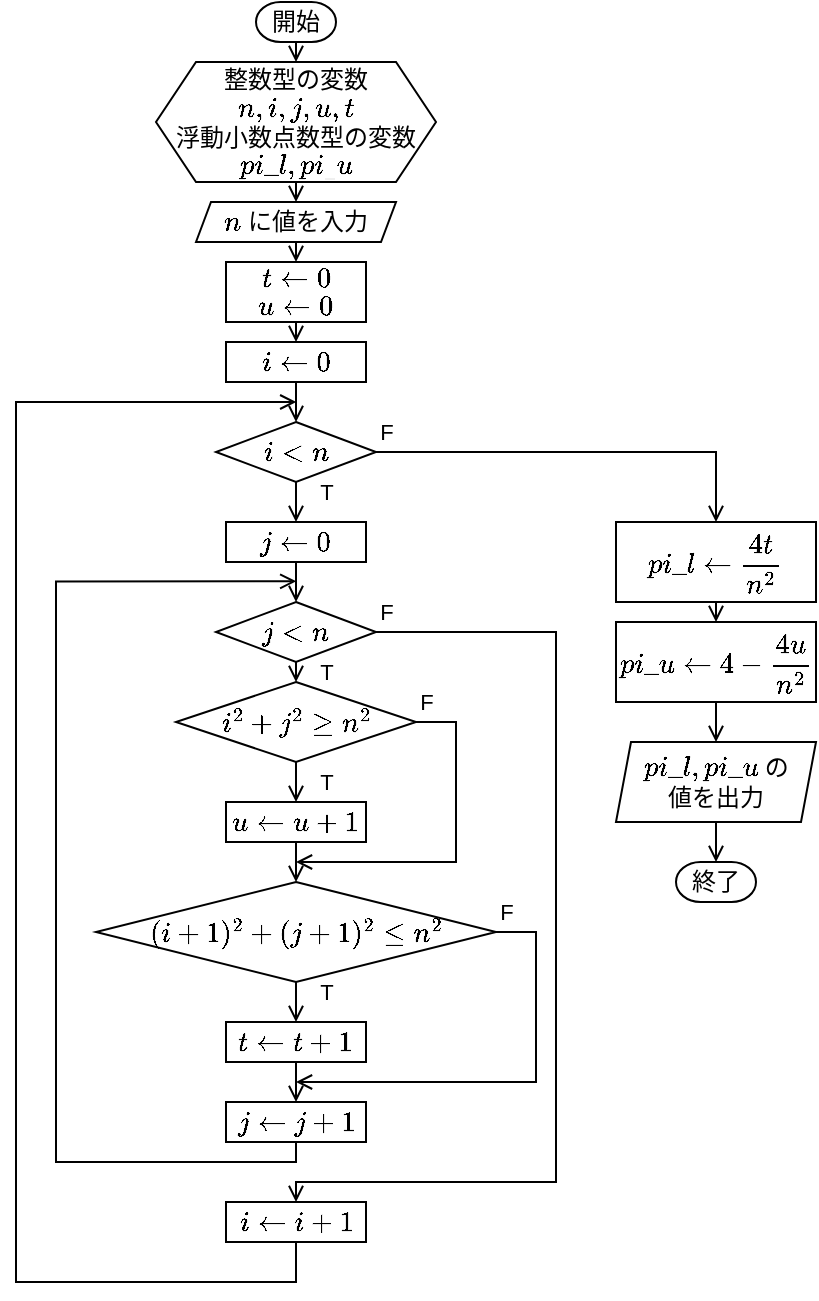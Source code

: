 <mxfile version="27.0.9">
  <diagram name="ページ1" id="tM1zAWYCSulxVKaMw3Z-">
    <mxGraphModel dx="658" dy="416" grid="1" gridSize="10" guides="1" tooltips="1" connect="1" arrows="1" fold="1" page="1" pageScale="1" pageWidth="827" pageHeight="1169" math="1" shadow="0">
      <root>
        <mxCell id="0" />
        <mxCell id="1" parent="0" />
        <mxCell id="vtEgjTxrcn4zep4aA6Tw-18" style="edgeStyle=orthogonalEdgeStyle;rounded=0;orthogonalLoop=1;jettySize=auto;html=1;exitX=0.5;exitY=1;exitDx=0;exitDy=0;exitPerimeter=0;entryX=0.5;entryY=0;entryDx=0;entryDy=0;endArrow=open;endFill=0;" edge="1" parent="1" source="vtEgjTxrcn4zep4aA6Tw-1" target="vtEgjTxrcn4zep4aA6Tw-5">
          <mxGeometry relative="1" as="geometry" />
        </mxCell>
        <mxCell id="vtEgjTxrcn4zep4aA6Tw-1" value="開始" style="strokeWidth=1;html=1;shape=mxgraph.flowchart.terminator;whiteSpace=wrap;" vertex="1" parent="1">
          <mxGeometry x="140" y="250" width="40" height="20" as="geometry" />
        </mxCell>
        <mxCell id="vtEgjTxrcn4zep4aA6Tw-2" value="終了" style="strokeWidth=1;html=1;shape=mxgraph.flowchart.terminator;whiteSpace=wrap;" vertex="1" parent="1">
          <mxGeometry x="350" y="680" width="40" height="20" as="geometry" />
        </mxCell>
        <mxCell id="vtEgjTxrcn4zep4aA6Tw-19" style="edgeStyle=orthogonalEdgeStyle;shape=connector;rounded=0;orthogonalLoop=1;jettySize=auto;html=1;exitX=0.5;exitY=1;exitDx=0;exitDy=0;entryX=0.5;entryY=0;entryDx=0;entryDy=0;strokeColor=default;align=center;verticalAlign=middle;fontFamily=Helvetica;fontSize=11;fontColor=default;labelBackgroundColor=default;endArrow=open;endFill=0;" edge="1" parent="1" source="vtEgjTxrcn4zep4aA6Tw-5" target="vtEgjTxrcn4zep4aA6Tw-6">
          <mxGeometry relative="1" as="geometry" />
        </mxCell>
        <mxCell id="vtEgjTxrcn4zep4aA6Tw-5" value="整数型の変数&lt;div&gt;\(n, i, j, u, t\)&lt;/div&gt;&lt;div&gt;浮動小数点数型の変数&lt;/div&gt;&lt;div&gt;\(pi\_l, pi_\_u\)&lt;/div&gt;" style="shape=hexagon;perimeter=hexagonPerimeter2;whiteSpace=wrap;html=1;fixedSize=1;size=20;" vertex="1" parent="1">
          <mxGeometry x="90" y="280" width="140" height="60" as="geometry" />
        </mxCell>
        <mxCell id="vtEgjTxrcn4zep4aA6Tw-20" style="edgeStyle=orthogonalEdgeStyle;shape=connector;rounded=0;orthogonalLoop=1;jettySize=auto;html=1;exitX=0.5;exitY=1;exitDx=0;exitDy=0;entryX=0.5;entryY=0;entryDx=0;entryDy=0;strokeColor=default;align=center;verticalAlign=middle;fontFamily=Helvetica;fontSize=11;fontColor=default;labelBackgroundColor=default;endArrow=open;endFill=0;" edge="1" parent="1" source="vtEgjTxrcn4zep4aA6Tw-6" target="vtEgjTxrcn4zep4aA6Tw-7">
          <mxGeometry relative="1" as="geometry" />
        </mxCell>
        <mxCell id="vtEgjTxrcn4zep4aA6Tw-6" value="\(n\) に値を入力" style="shape=parallelogram;html=1;strokeWidth=1;perimeter=parallelogramPerimeter;whiteSpace=wrap;rounded=0;arcSize=12;size=0.075;" vertex="1" parent="1">
          <mxGeometry x="110" y="350" width="100" height="20" as="geometry" />
        </mxCell>
        <mxCell id="vtEgjTxrcn4zep4aA6Tw-21" style="edgeStyle=orthogonalEdgeStyle;shape=connector;rounded=0;orthogonalLoop=1;jettySize=auto;html=1;exitX=0.5;exitY=1;exitDx=0;exitDy=0;entryX=0.5;entryY=0;entryDx=0;entryDy=0;strokeColor=default;align=center;verticalAlign=middle;fontFamily=Helvetica;fontSize=11;fontColor=default;labelBackgroundColor=default;endArrow=open;endFill=0;" edge="1" parent="1" source="vtEgjTxrcn4zep4aA6Tw-7" target="vtEgjTxrcn4zep4aA6Tw-9">
          <mxGeometry relative="1" as="geometry" />
        </mxCell>
        <mxCell id="vtEgjTxrcn4zep4aA6Tw-7" value="\(t \leftarrow 0\)&lt;div&gt;\(u \leftarrow 0\)&lt;/div&gt;" style="rounded=0;whiteSpace=wrap;html=1;" vertex="1" parent="1">
          <mxGeometry x="125" y="380" width="70" height="30" as="geometry" />
        </mxCell>
        <mxCell id="vtEgjTxrcn4zep4aA6Tw-23" style="edgeStyle=orthogonalEdgeStyle;shape=connector;rounded=0;orthogonalLoop=1;jettySize=auto;html=1;exitX=0.5;exitY=1;exitDx=0;exitDy=0;entryX=0.5;entryY=0;entryDx=0;entryDy=0;strokeColor=default;align=center;verticalAlign=middle;fontFamily=Helvetica;fontSize=11;fontColor=default;labelBackgroundColor=default;endArrow=open;endFill=0;" edge="1" parent="1" source="vtEgjTxrcn4zep4aA6Tw-8" target="vtEgjTxrcn4zep4aA6Tw-13">
          <mxGeometry relative="1" as="geometry" />
        </mxCell>
        <mxCell id="vtEgjTxrcn4zep4aA6Tw-39" style="edgeStyle=orthogonalEdgeStyle;shape=connector;rounded=0;orthogonalLoop=1;jettySize=auto;html=1;exitX=1;exitY=0.5;exitDx=0;exitDy=0;entryX=0.5;entryY=0;entryDx=0;entryDy=0;strokeColor=default;align=center;verticalAlign=middle;fontFamily=Helvetica;fontSize=11;fontColor=default;labelBackgroundColor=default;endArrow=open;endFill=0;" edge="1" parent="1" source="vtEgjTxrcn4zep4aA6Tw-8" target="vtEgjTxrcn4zep4aA6Tw-37">
          <mxGeometry relative="1" as="geometry" />
        </mxCell>
        <mxCell id="vtEgjTxrcn4zep4aA6Tw-8" value="\(i &amp;lt; n\)" style="rhombus;whiteSpace=wrap;html=1;" vertex="1" parent="1">
          <mxGeometry x="120" y="460" width="80" height="30" as="geometry" />
        </mxCell>
        <mxCell id="vtEgjTxrcn4zep4aA6Tw-22" style="edgeStyle=orthogonalEdgeStyle;shape=connector;rounded=0;orthogonalLoop=1;jettySize=auto;html=1;exitX=0.5;exitY=1;exitDx=0;exitDy=0;entryX=0.5;entryY=0;entryDx=0;entryDy=0;strokeColor=default;align=center;verticalAlign=middle;fontFamily=Helvetica;fontSize=11;fontColor=default;labelBackgroundColor=default;endArrow=open;endFill=0;" edge="1" parent="1" source="vtEgjTxrcn4zep4aA6Tw-9" target="vtEgjTxrcn4zep4aA6Tw-8">
          <mxGeometry relative="1" as="geometry" />
        </mxCell>
        <mxCell id="vtEgjTxrcn4zep4aA6Tw-9" value="\(i \leftarrow 0\)" style="rounded=0;whiteSpace=wrap;html=1;" vertex="1" parent="1">
          <mxGeometry x="125" y="420" width="70" height="20" as="geometry" />
        </mxCell>
        <mxCell id="vtEgjTxrcn4zep4aA6Tw-25" style="edgeStyle=orthogonalEdgeStyle;shape=connector;rounded=0;orthogonalLoop=1;jettySize=auto;html=1;exitX=0.5;exitY=1;exitDx=0;exitDy=0;entryX=0.5;entryY=0;entryDx=0;entryDy=0;strokeColor=default;align=center;verticalAlign=middle;fontFamily=Helvetica;fontSize=11;fontColor=default;labelBackgroundColor=default;endArrow=open;endFill=0;" edge="1" parent="1" source="vtEgjTxrcn4zep4aA6Tw-10" target="vtEgjTxrcn4zep4aA6Tw-12">
          <mxGeometry relative="1" as="geometry" />
        </mxCell>
        <mxCell id="vtEgjTxrcn4zep4aA6Tw-35" style="edgeStyle=orthogonalEdgeStyle;shape=connector;rounded=0;orthogonalLoop=1;jettySize=auto;html=1;exitX=1;exitY=0.5;exitDx=0;exitDy=0;entryX=0.5;entryY=0;entryDx=0;entryDy=0;strokeColor=default;align=center;verticalAlign=middle;fontFamily=Helvetica;fontSize=11;fontColor=default;labelBackgroundColor=default;endArrow=open;endFill=0;" edge="1" parent="1" source="vtEgjTxrcn4zep4aA6Tw-10" target="vtEgjTxrcn4zep4aA6Tw-34">
          <mxGeometry relative="1" as="geometry">
            <Array as="points">
              <mxPoint x="290" y="565" />
              <mxPoint x="290" y="840" />
              <mxPoint x="160" y="840" />
            </Array>
          </mxGeometry>
        </mxCell>
        <mxCell id="vtEgjTxrcn4zep4aA6Tw-10" value="\(j &amp;lt; n\)" style="rhombus;whiteSpace=wrap;html=1;" vertex="1" parent="1">
          <mxGeometry x="120" y="550" width="80" height="30" as="geometry" />
        </mxCell>
        <mxCell id="vtEgjTxrcn4zep4aA6Tw-27" style="edgeStyle=orthogonalEdgeStyle;shape=connector;rounded=0;orthogonalLoop=1;jettySize=auto;html=1;exitX=0.5;exitY=1;exitDx=0;exitDy=0;entryX=0.5;entryY=0;entryDx=0;entryDy=0;strokeColor=default;align=center;verticalAlign=middle;fontFamily=Helvetica;fontSize=11;fontColor=default;labelBackgroundColor=default;endArrow=open;endFill=0;" edge="1" parent="1" source="vtEgjTxrcn4zep4aA6Tw-11" target="vtEgjTxrcn4zep4aA6Tw-14">
          <mxGeometry relative="1" as="geometry" />
        </mxCell>
        <mxCell id="vtEgjTxrcn4zep4aA6Tw-11" value="\(u \leftarrow u+ 1\)" style="rounded=0;whiteSpace=wrap;html=1;" vertex="1" parent="1">
          <mxGeometry x="125" y="650" width="70" height="20" as="geometry" />
        </mxCell>
        <mxCell id="vtEgjTxrcn4zep4aA6Tw-26" style="edgeStyle=orthogonalEdgeStyle;shape=connector;rounded=0;orthogonalLoop=1;jettySize=auto;html=1;exitX=0.5;exitY=1;exitDx=0;exitDy=0;entryX=0.5;entryY=0;entryDx=0;entryDy=0;strokeColor=default;align=center;verticalAlign=middle;fontFamily=Helvetica;fontSize=11;fontColor=default;labelBackgroundColor=default;endArrow=open;endFill=0;" edge="1" parent="1" source="vtEgjTxrcn4zep4aA6Tw-12" target="vtEgjTxrcn4zep4aA6Tw-11">
          <mxGeometry relative="1" as="geometry" />
        </mxCell>
        <mxCell id="vtEgjTxrcn4zep4aA6Tw-28" style="edgeStyle=orthogonalEdgeStyle;shape=connector;rounded=0;orthogonalLoop=1;jettySize=auto;html=1;exitX=1;exitY=0.5;exitDx=0;exitDy=0;strokeColor=default;align=center;verticalAlign=middle;fontFamily=Helvetica;fontSize=11;fontColor=default;labelBackgroundColor=default;endArrow=open;endFill=0;" edge="1" parent="1" source="vtEgjTxrcn4zep4aA6Tw-12">
          <mxGeometry relative="1" as="geometry">
            <mxPoint x="160.0" y="680" as="targetPoint" />
            <Array as="points">
              <mxPoint x="240" y="610" />
              <mxPoint x="240" y="680" />
            </Array>
          </mxGeometry>
        </mxCell>
        <mxCell id="vtEgjTxrcn4zep4aA6Tw-12" value="\(i^2 + j^2 \ge n^2\)" style="rhombus;whiteSpace=wrap;html=1;" vertex="1" parent="1">
          <mxGeometry x="100" y="590" width="120" height="40" as="geometry" />
        </mxCell>
        <mxCell id="vtEgjTxrcn4zep4aA6Tw-24" style="edgeStyle=orthogonalEdgeStyle;shape=connector;rounded=0;orthogonalLoop=1;jettySize=auto;html=1;exitX=0.5;exitY=1;exitDx=0;exitDy=0;entryX=0.5;entryY=0;entryDx=0;entryDy=0;strokeColor=default;align=center;verticalAlign=middle;fontFamily=Helvetica;fontSize=11;fontColor=default;labelBackgroundColor=default;endArrow=open;endFill=0;" edge="1" parent="1" source="vtEgjTxrcn4zep4aA6Tw-13" target="vtEgjTxrcn4zep4aA6Tw-10">
          <mxGeometry relative="1" as="geometry" />
        </mxCell>
        <mxCell id="vtEgjTxrcn4zep4aA6Tw-13" value="\(j \leftarrow 0\)" style="rounded=0;whiteSpace=wrap;html=1;" vertex="1" parent="1">
          <mxGeometry x="125" y="510" width="70" height="20" as="geometry" />
        </mxCell>
        <mxCell id="vtEgjTxrcn4zep4aA6Tw-29" style="edgeStyle=orthogonalEdgeStyle;shape=connector;rounded=0;orthogonalLoop=1;jettySize=auto;html=1;exitX=0.5;exitY=1;exitDx=0;exitDy=0;entryX=0.5;entryY=0;entryDx=0;entryDy=0;strokeColor=default;align=center;verticalAlign=middle;fontFamily=Helvetica;fontSize=11;fontColor=default;labelBackgroundColor=default;endArrow=open;endFill=0;" edge="1" parent="1" source="vtEgjTxrcn4zep4aA6Tw-14" target="vtEgjTxrcn4zep4aA6Tw-15">
          <mxGeometry relative="1" as="geometry" />
        </mxCell>
        <mxCell id="vtEgjTxrcn4zep4aA6Tw-31" style="edgeStyle=orthogonalEdgeStyle;shape=connector;rounded=0;orthogonalLoop=1;jettySize=auto;html=1;exitX=1;exitY=0.5;exitDx=0;exitDy=0;strokeColor=default;align=center;verticalAlign=middle;fontFamily=Helvetica;fontSize=11;fontColor=default;labelBackgroundColor=default;endArrow=open;endFill=0;" edge="1" parent="1" source="vtEgjTxrcn4zep4aA6Tw-14">
          <mxGeometry relative="1" as="geometry">
            <mxPoint x="160.0" y="790.0" as="targetPoint" />
            <Array as="points">
              <mxPoint x="280" y="715" />
              <mxPoint x="280" y="790" />
            </Array>
          </mxGeometry>
        </mxCell>
        <mxCell id="vtEgjTxrcn4zep4aA6Tw-14" value="\((i+1)^2+(j+1)^2 \le n^2\)" style="rhombus;whiteSpace=wrap;html=1;" vertex="1" parent="1">
          <mxGeometry x="60" y="690" width="200" height="50" as="geometry" />
        </mxCell>
        <mxCell id="vtEgjTxrcn4zep4aA6Tw-30" style="edgeStyle=orthogonalEdgeStyle;shape=connector;rounded=0;orthogonalLoop=1;jettySize=auto;html=1;exitX=0.5;exitY=1;exitDx=0;exitDy=0;entryX=0.5;entryY=0;entryDx=0;entryDy=0;strokeColor=default;align=center;verticalAlign=middle;fontFamily=Helvetica;fontSize=11;fontColor=default;labelBackgroundColor=default;endArrow=open;endFill=0;" edge="1" parent="1" source="vtEgjTxrcn4zep4aA6Tw-15" target="vtEgjTxrcn4zep4aA6Tw-16">
          <mxGeometry relative="1" as="geometry" />
        </mxCell>
        <mxCell id="vtEgjTxrcn4zep4aA6Tw-15" value="\(t \leftarrow t + 1\)" style="rounded=0;whiteSpace=wrap;html=1;" vertex="1" parent="1">
          <mxGeometry x="125" y="760" width="70" height="20" as="geometry" />
        </mxCell>
        <mxCell id="vtEgjTxrcn4zep4aA6Tw-33" style="edgeStyle=orthogonalEdgeStyle;shape=connector;rounded=0;orthogonalLoop=1;jettySize=auto;html=1;exitX=0.5;exitY=1;exitDx=0;exitDy=0;strokeColor=default;align=center;verticalAlign=middle;fontFamily=Helvetica;fontSize=11;fontColor=default;labelBackgroundColor=default;endArrow=open;endFill=0;" edge="1" parent="1" source="vtEgjTxrcn4zep4aA6Tw-16">
          <mxGeometry relative="1" as="geometry">
            <mxPoint x="160.136" y="539.661" as="targetPoint" />
            <Array as="points">
              <mxPoint x="160" y="830" />
              <mxPoint x="40" y="830" />
              <mxPoint x="40" y="540" />
            </Array>
          </mxGeometry>
        </mxCell>
        <mxCell id="vtEgjTxrcn4zep4aA6Tw-16" value="\(j \leftarrow j + 1\)" style="rounded=0;whiteSpace=wrap;html=1;" vertex="1" parent="1">
          <mxGeometry x="125" y="800" width="70" height="20" as="geometry" />
        </mxCell>
        <mxCell id="vtEgjTxrcn4zep4aA6Tw-36" style="edgeStyle=orthogonalEdgeStyle;shape=connector;rounded=0;orthogonalLoop=1;jettySize=auto;html=1;exitX=0.5;exitY=1;exitDx=0;exitDy=0;strokeColor=default;align=center;verticalAlign=middle;fontFamily=Helvetica;fontSize=11;fontColor=default;labelBackgroundColor=default;endArrow=open;endFill=0;" edge="1" parent="1" source="vtEgjTxrcn4zep4aA6Tw-34">
          <mxGeometry relative="1" as="geometry">
            <mxPoint x="160.136" y="450" as="targetPoint" />
            <Array as="points">
              <mxPoint x="160" y="890" />
              <mxPoint x="20" y="890" />
              <mxPoint x="20" y="450" />
            </Array>
          </mxGeometry>
        </mxCell>
        <mxCell id="vtEgjTxrcn4zep4aA6Tw-34" value="\(i \leftarrow i + 1\)" style="rounded=0;whiteSpace=wrap;html=1;" vertex="1" parent="1">
          <mxGeometry x="125" y="850" width="70" height="20" as="geometry" />
        </mxCell>
        <mxCell id="vtEgjTxrcn4zep4aA6Tw-40" style="edgeStyle=orthogonalEdgeStyle;shape=connector;rounded=0;orthogonalLoop=1;jettySize=auto;html=1;exitX=0.5;exitY=1;exitDx=0;exitDy=0;entryX=0.5;entryY=0;entryDx=0;entryDy=0;strokeColor=default;align=center;verticalAlign=middle;fontFamily=Helvetica;fontSize=11;fontColor=default;labelBackgroundColor=default;endArrow=open;endFill=0;" edge="1" parent="1" source="vtEgjTxrcn4zep4aA6Tw-37" target="vtEgjTxrcn4zep4aA6Tw-38">
          <mxGeometry relative="1" as="geometry" />
        </mxCell>
        <mxCell id="vtEgjTxrcn4zep4aA6Tw-37" value="\(pi\_l \leftarrow \dfrac{4 t}{n^2} \)" style="rounded=0;whiteSpace=wrap;html=1;" vertex="1" parent="1">
          <mxGeometry x="320" y="510" width="100" height="40" as="geometry" />
        </mxCell>
        <mxCell id="vtEgjTxrcn4zep4aA6Tw-42" style="edgeStyle=orthogonalEdgeStyle;shape=connector;rounded=0;orthogonalLoop=1;jettySize=auto;html=1;exitX=0.5;exitY=1;exitDx=0;exitDy=0;entryX=0.5;entryY=0;entryDx=0;entryDy=0;strokeColor=default;align=center;verticalAlign=middle;fontFamily=Helvetica;fontSize=11;fontColor=default;labelBackgroundColor=default;endArrow=open;endFill=0;" edge="1" parent="1" source="vtEgjTxrcn4zep4aA6Tw-38" target="vtEgjTxrcn4zep4aA6Tw-41">
          <mxGeometry relative="1" as="geometry" />
        </mxCell>
        <mxCell id="vtEgjTxrcn4zep4aA6Tw-38" value="\(pi\_u \leftarrow 4-\dfrac{4 u}{n^2} \)" style="rounded=0;whiteSpace=wrap;html=1;" vertex="1" parent="1">
          <mxGeometry x="320" y="560" width="100" height="40" as="geometry" />
        </mxCell>
        <mxCell id="vtEgjTxrcn4zep4aA6Tw-41" value="\(pi\_l, pi\_u\) の&lt;br&gt;値を出力" style="shape=parallelogram;html=1;strokeWidth=1;perimeter=parallelogramPerimeter;whiteSpace=wrap;rounded=0;arcSize=12;size=0.075;" vertex="1" parent="1">
          <mxGeometry x="320" y="620" width="100" height="40" as="geometry" />
        </mxCell>
        <mxCell id="vtEgjTxrcn4zep4aA6Tw-43" style="edgeStyle=orthogonalEdgeStyle;shape=connector;rounded=0;orthogonalLoop=1;jettySize=auto;html=1;exitX=0.5;exitY=1;exitDx=0;exitDy=0;entryX=0.5;entryY=0;entryDx=0;entryDy=0;entryPerimeter=0;strokeColor=default;align=center;verticalAlign=middle;fontFamily=Helvetica;fontSize=11;fontColor=default;labelBackgroundColor=default;endArrow=open;endFill=0;" edge="1" parent="1" source="vtEgjTxrcn4zep4aA6Tw-41" target="vtEgjTxrcn4zep4aA6Tw-2">
          <mxGeometry relative="1" as="geometry" />
        </mxCell>
        <mxCell id="vtEgjTxrcn4zep4aA6Tw-44" value="&lt;span&gt;T&lt;/span&gt;" style="text;html=1;align=center;verticalAlign=middle;resizable=0;points=[];autosize=1;strokeColor=none;fillColor=none;fontFamily=Helvetica;fontSize=11;fontColor=default;labelBackgroundColor=none;" vertex="1" parent="1">
          <mxGeometry x="160" y="570" width="30" height="30" as="geometry" />
        </mxCell>
        <mxCell id="vtEgjTxrcn4zep4aA6Tw-45" value="&lt;span&gt;F&lt;/span&gt;" style="text;html=1;align=center;verticalAlign=middle;resizable=0;points=[];autosize=1;strokeColor=none;fillColor=none;fontFamily=Helvetica;fontSize=11;fontColor=default;labelBackgroundColor=none;" vertex="1" parent="1">
          <mxGeometry x="190" y="450" width="30" height="30" as="geometry" />
        </mxCell>
        <mxCell id="vtEgjTxrcn4zep4aA6Tw-46" value="&lt;span&gt;T&lt;/span&gt;" style="text;html=1;align=center;verticalAlign=middle;resizable=0;points=[];autosize=1;strokeColor=none;fillColor=none;fontFamily=Helvetica;fontSize=11;fontColor=default;labelBackgroundColor=none;" vertex="1" parent="1">
          <mxGeometry x="160" y="625" width="30" height="30" as="geometry" />
        </mxCell>
        <mxCell id="vtEgjTxrcn4zep4aA6Tw-47" value="&lt;span&gt;T&lt;/span&gt;" style="text;html=1;align=center;verticalAlign=middle;resizable=0;points=[];autosize=1;strokeColor=none;fillColor=none;fontFamily=Helvetica;fontSize=11;fontColor=default;labelBackgroundColor=none;" vertex="1" parent="1">
          <mxGeometry x="160" y="730" width="30" height="30" as="geometry" />
        </mxCell>
        <mxCell id="vtEgjTxrcn4zep4aA6Tw-48" value="&lt;span&gt;T&lt;/span&gt;" style="text;html=1;align=center;verticalAlign=middle;resizable=0;points=[];autosize=1;strokeColor=none;fillColor=none;fontFamily=Helvetica;fontSize=11;fontColor=default;labelBackgroundColor=none;" vertex="1" parent="1">
          <mxGeometry x="160" y="480" width="30" height="30" as="geometry" />
        </mxCell>
        <mxCell id="vtEgjTxrcn4zep4aA6Tw-49" value="&lt;span&gt;F&lt;/span&gt;" style="text;html=1;align=center;verticalAlign=middle;resizable=0;points=[];autosize=1;strokeColor=none;fillColor=none;fontFamily=Helvetica;fontSize=11;fontColor=default;labelBackgroundColor=none;" vertex="1" parent="1">
          <mxGeometry x="190" y="540" width="30" height="30" as="geometry" />
        </mxCell>
        <mxCell id="vtEgjTxrcn4zep4aA6Tw-50" value="&lt;span&gt;F&lt;/span&gt;" style="text;html=1;align=center;verticalAlign=middle;resizable=0;points=[];autosize=1;strokeColor=none;fillColor=none;fontFamily=Helvetica;fontSize=11;fontColor=default;labelBackgroundColor=none;" vertex="1" parent="1">
          <mxGeometry x="250" y="690" width="30" height="30" as="geometry" />
        </mxCell>
        <mxCell id="vtEgjTxrcn4zep4aA6Tw-51" value="&lt;span&gt;F&lt;/span&gt;" style="text;html=1;align=center;verticalAlign=middle;resizable=0;points=[];autosize=1;strokeColor=none;fillColor=none;fontFamily=Helvetica;fontSize=11;fontColor=default;labelBackgroundColor=none;" vertex="1" parent="1">
          <mxGeometry x="210" y="585" width="30" height="30" as="geometry" />
        </mxCell>
      </root>
    </mxGraphModel>
  </diagram>
</mxfile>
